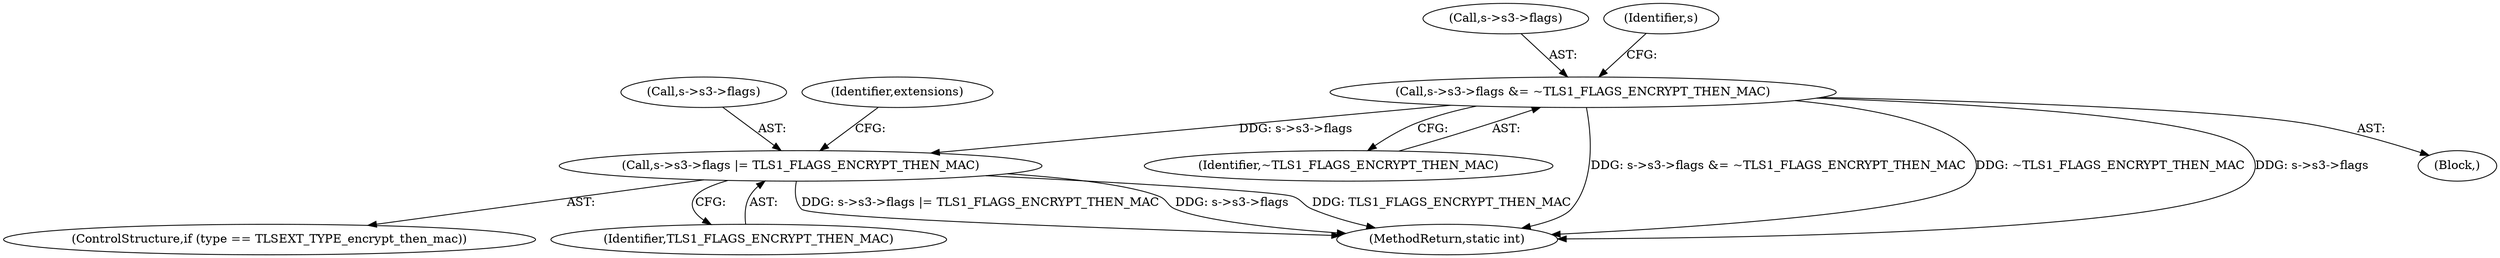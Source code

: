 digraph "0_openssl_4ad93618d26a3ea23d36ad5498ff4f59eff3a4d2_7@pointer" {
"1000227" [label="(Call,s->s3->flags &= ~TLS1_FLAGS_ENCRYPT_THEN_MAC)"];
"1001030" [label="(Call,s->s3->flags |= TLS1_FLAGS_ENCRYPT_THEN_MAC)"];
"1001031" [label="(Call,s->s3->flags)"];
"1000124" [label="(Block,)"];
"1001036" [label="(Identifier,TLS1_FLAGS_ENCRYPT_THEN_MAC)"];
"1000233" [label="(Identifier,~TLS1_FLAGS_ENCRYPT_THEN_MAC)"];
"1000276" [label="(Identifier,extensions)"];
"1001099" [label="(MethodReturn,static int)"];
"1001026" [label="(ControlStructure,if (type == TLSEXT_TYPE_encrypt_then_mac))"];
"1000228" [label="(Call,s->s3->flags)"];
"1000227" [label="(Call,s->s3->flags &= ~TLS1_FLAGS_ENCRYPT_THEN_MAC)"];
"1000237" [label="(Identifier,s)"];
"1001030" [label="(Call,s->s3->flags |= TLS1_FLAGS_ENCRYPT_THEN_MAC)"];
"1000227" -> "1000124"  [label="AST: "];
"1000227" -> "1000233"  [label="CFG: "];
"1000228" -> "1000227"  [label="AST: "];
"1000233" -> "1000227"  [label="AST: "];
"1000237" -> "1000227"  [label="CFG: "];
"1000227" -> "1001099"  [label="DDG: s->s3->flags &= ~TLS1_FLAGS_ENCRYPT_THEN_MAC"];
"1000227" -> "1001099"  [label="DDG: ~TLS1_FLAGS_ENCRYPT_THEN_MAC"];
"1000227" -> "1001099"  [label="DDG: s->s3->flags"];
"1000227" -> "1001030"  [label="DDG: s->s3->flags"];
"1001030" -> "1001026"  [label="AST: "];
"1001030" -> "1001036"  [label="CFG: "];
"1001031" -> "1001030"  [label="AST: "];
"1001036" -> "1001030"  [label="AST: "];
"1000276" -> "1001030"  [label="CFG: "];
"1001030" -> "1001099"  [label="DDG: TLS1_FLAGS_ENCRYPT_THEN_MAC"];
"1001030" -> "1001099"  [label="DDG: s->s3->flags |= TLS1_FLAGS_ENCRYPT_THEN_MAC"];
"1001030" -> "1001099"  [label="DDG: s->s3->flags"];
}
